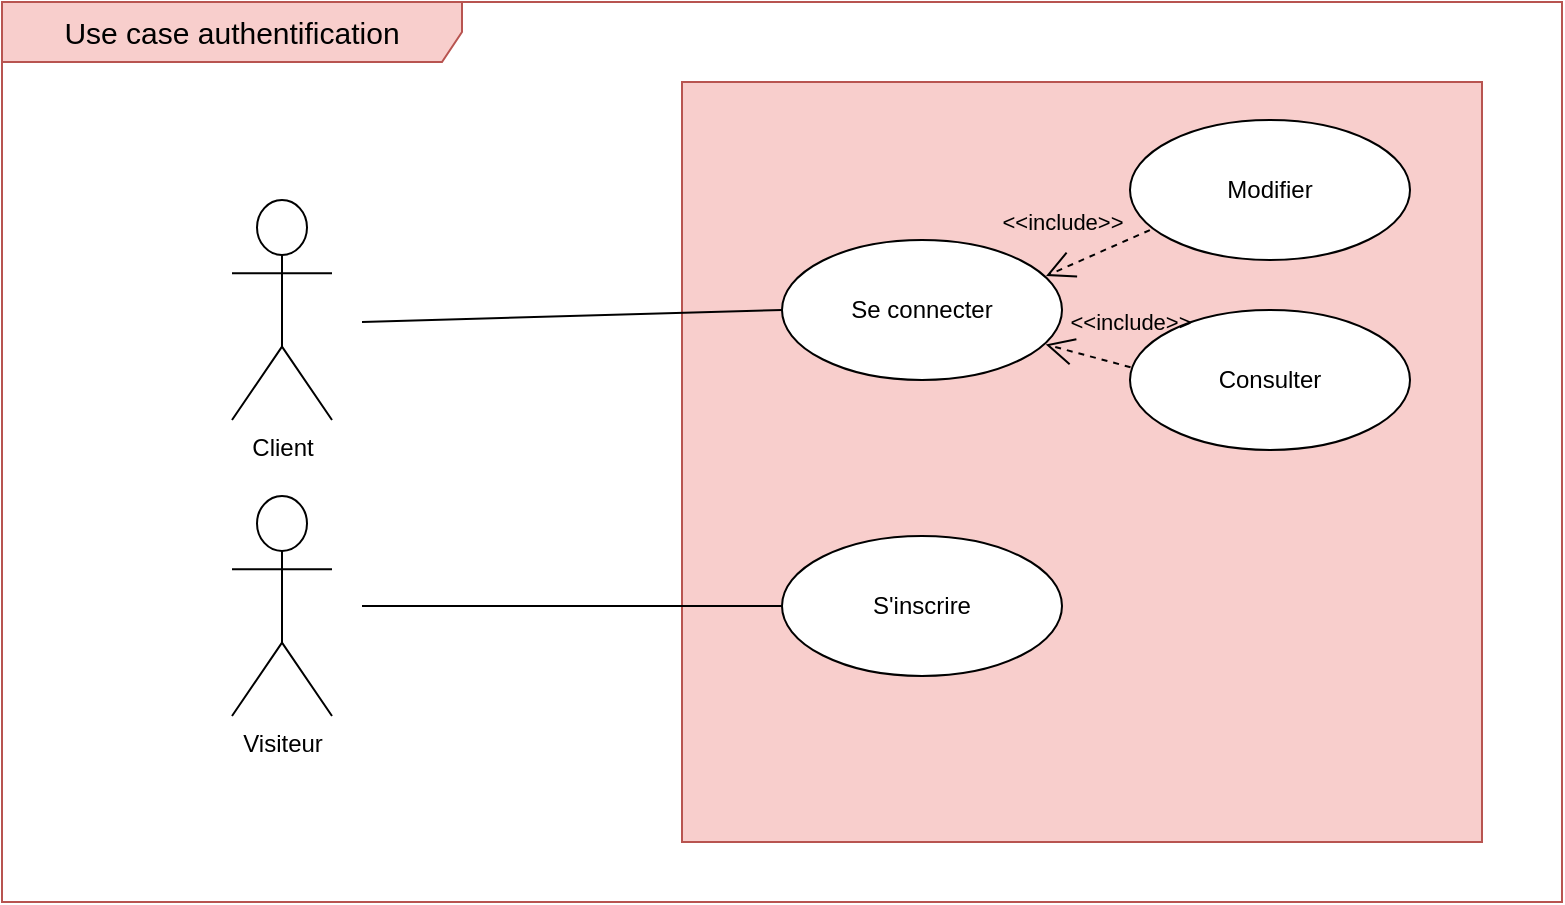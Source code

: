 <mxfile version="10.6.7" type="device"><diagram id="Xq2ixE26_bd5LEZZ8C_y" name="Page-1"><mxGraphModel dx="1074" dy="535" grid="1" gridSize="10" guides="1" tooltips="1" connect="1" arrows="1" fold="1" page="1" pageScale="1" pageWidth="1169" pageHeight="827" math="0" shadow="0"><root><mxCell id="0"/><mxCell id="1" parent="0"/><mxCell id="Nn71W0hbLt6d4WqGeuos-1" value="&lt;font style=&quot;font-size: 15px&quot;&gt;Use case authentification&lt;/font&gt;" style="shape=umlFrame;whiteSpace=wrap;html=1;width=230;height=30;fillColor=#f8cecc;strokeColor=#b85450;" vertex="1" parent="1"><mxGeometry x="20" y="20" width="780" height="450" as="geometry"/></mxCell><mxCell id="Nn71W0hbLt6d4WqGeuos-2" value="" style="rounded=0;whiteSpace=wrap;html=1;fillColor=#f8cecc;strokeColor=#b85450;" vertex="1" parent="1"><mxGeometry x="360" y="60" width="400" height="380" as="geometry"/></mxCell><mxCell id="Nn71W0hbLt6d4WqGeuos-3" value="Client" style="shape=umlActor;verticalLabelPosition=bottom;labelBackgroundColor=#ffffff;verticalAlign=top;html=1;outlineConnect=0;" vertex="1" parent="1"><mxGeometry x="135" y="119" width="50" height="110" as="geometry"/></mxCell><mxCell id="Nn71W0hbLt6d4WqGeuos-4" value="Visiteur" style="shape=umlActor;verticalLabelPosition=bottom;labelBackgroundColor=#ffffff;verticalAlign=top;html=1;outlineConnect=0;" vertex="1" parent="1"><mxGeometry x="135" y="267" width="50" height="110" as="geometry"/></mxCell><mxCell id="Nn71W0hbLt6d4WqGeuos-6" value="Se connecter" style="ellipse;whiteSpace=wrap;html=1;" vertex="1" parent="1"><mxGeometry x="410" y="139" width="140" height="70" as="geometry"/></mxCell><mxCell id="Nn71W0hbLt6d4WqGeuos-7" value="S'inscrire" style="ellipse;whiteSpace=wrap;html=1;" vertex="1" parent="1"><mxGeometry x="410" y="287" width="140" height="70" as="geometry"/></mxCell><mxCell id="Nn71W0hbLt6d4WqGeuos-9" value="Modifier" style="ellipse;whiteSpace=wrap;html=1;" vertex="1" parent="1"><mxGeometry x="584" y="79" width="140" height="70" as="geometry"/></mxCell><mxCell id="Nn71W0hbLt6d4WqGeuos-10" value="Consulter" style="ellipse;whiteSpace=wrap;html=1;" vertex="1" parent="1"><mxGeometry x="584" y="174" width="140" height="70" as="geometry"/></mxCell><mxCell id="Nn71W0hbLt6d4WqGeuos-12" value="" style="endArrow=none;html=1;entryX=0;entryY=0.5;entryDx=0;entryDy=0;" edge="1" parent="1" target="Nn71W0hbLt6d4WqGeuos-7"><mxGeometry width="50" height="50" relative="1" as="geometry"><mxPoint x="200" y="322" as="sourcePoint"/><mxPoint x="240" y="280" as="targetPoint"/></mxGeometry></mxCell><mxCell id="Nn71W0hbLt6d4WqGeuos-13" value="" style="endArrow=none;html=1;entryX=0;entryY=0.5;entryDx=0;entryDy=0;" edge="1" parent="1" target="Nn71W0hbLt6d4WqGeuos-6"><mxGeometry width="50" height="50" relative="1" as="geometry"><mxPoint x="200" y="180" as="sourcePoint"/><mxPoint x="250" y="130" as="targetPoint"/></mxGeometry></mxCell><mxCell id="Nn71W0hbLt6d4WqGeuos-14" value="&amp;lt;&amp;lt;include&amp;gt;&amp;gt;" style="endArrow=open;endSize=12;dashed=1;html=1;entryX=0.943;entryY=0.257;entryDx=0;entryDy=0;entryPerimeter=0;exitX=0.071;exitY=0.786;exitDx=0;exitDy=0;exitPerimeter=0;labelBackgroundColor=none;" edge="1" parent="1" source="Nn71W0hbLt6d4WqGeuos-9" target="Nn71W0hbLt6d4WqGeuos-6"><mxGeometry x="0.355" y="-21" width="160" relative="1" as="geometry"><mxPoint x="590" y="120" as="sourcePoint"/><mxPoint x="750" y="120" as="targetPoint"/><mxPoint as="offset"/></mxGeometry></mxCell><mxCell id="Nn71W0hbLt6d4WqGeuos-15" value="&amp;lt;&amp;lt;include&amp;gt;&amp;gt;" style="endArrow=open;endSize=12;dashed=1;html=1;labelBackgroundColor=none;entryX=0.942;entryY=0.746;entryDx=0;entryDy=0;entryPerimeter=0;exitX=0.002;exitY=0.409;exitDx=0;exitDy=0;exitPerimeter=0;" edge="1" parent="1" source="Nn71W0hbLt6d4WqGeuos-10" target="Nn71W0hbLt6d4WqGeuos-6"><mxGeometry x="-0.726" y="-22" width="160" relative="1" as="geometry"><mxPoint x="580" y="200" as="sourcePoint"/><mxPoint x="740" y="200" as="targetPoint"/><mxPoint as="offset"/></mxGeometry></mxCell></root></mxGraphModel></diagram></mxfile>